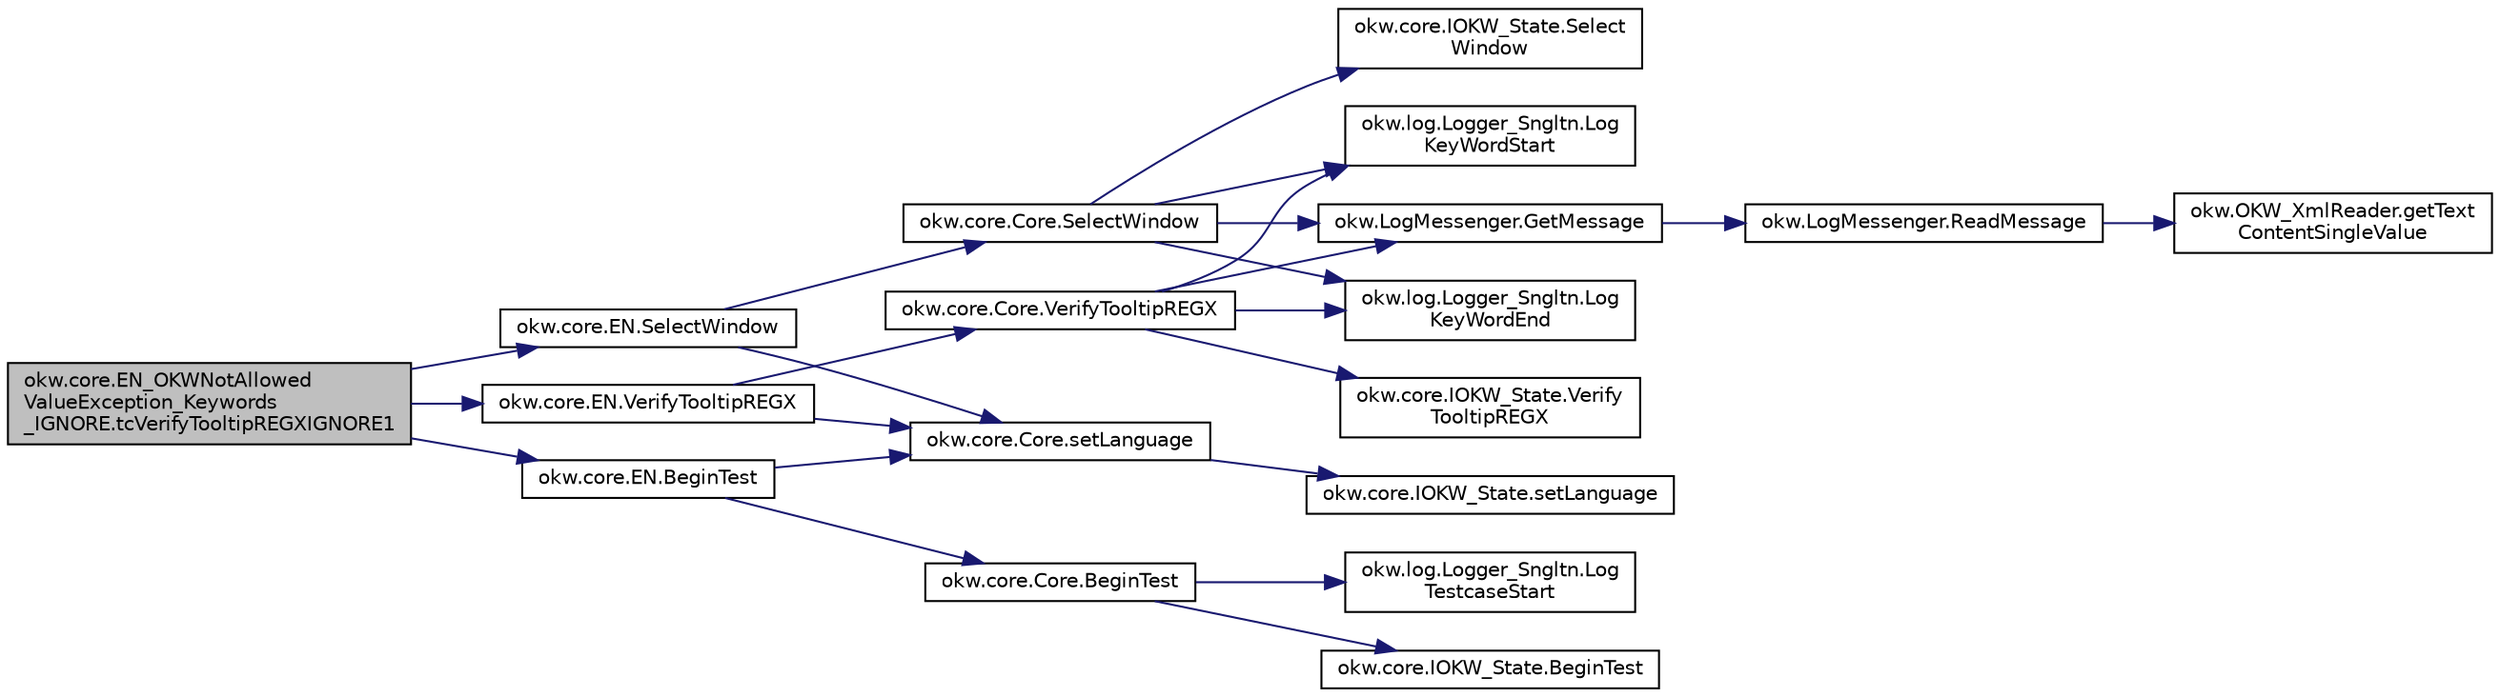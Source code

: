 digraph "okw.core.EN_OKWNotAllowedValueException_Keywords_IGNORE.tcVerifyTooltipREGXIGNORE1"
{
 // INTERACTIVE_SVG=YES
 // LATEX_PDF_SIZE
  edge [fontname="Helvetica",fontsize="10",labelfontname="Helvetica",labelfontsize="10"];
  node [fontname="Helvetica",fontsize="10",shape=record];
  rankdir="LR";
  Node1467 [label="okw.core.EN_OKWNotAllowed\lValueException_Keywords\l_IGNORE.tcVerifyTooltipREGXIGNORE1",height=0.2,width=0.4,color="black", fillcolor="grey75", style="filled", fontcolor="black",tooltip="Prüft ob \"${IGNORE} \" die Ausnahme okw.exceptions.OKWNotAllowedValueException auslöst."];
  Node1467 -> Node1468 [color="midnightblue",fontsize="10",style="solid",fontname="Helvetica"];
  Node1468 [label="okw.core.EN.BeginTest",height=0.2,width=0.4,color="black", fillcolor="white", style="filled",URL="$classokw_1_1core_1_1_e_n.html#aef613b0a3e6bb8a9623984db145cae69",tooltip="Markiert den Anfang eines neuen Testfalls."];
  Node1468 -> Node1469 [color="midnightblue",fontsize="10",style="solid",fontname="Helvetica"];
  Node1469 [label="okw.core.Core.setLanguage",height=0.2,width=0.4,color="black", fillcolor="white", style="filled",URL="$classokw_1_1core_1_1_core.html#ab4e0f723d27cb11c944ec4c82c426100",tooltip="Setzt die Sprache auf den gegebenen wert Language."];
  Node1469 -> Node1470 [color="midnightblue",fontsize="10",style="solid",fontname="Helvetica"];
  Node1470 [label="okw.core.IOKW_State.setLanguage",height=0.2,width=0.4,color="black", fillcolor="white", style="filled",URL="$interfaceokw_1_1core_1_1_i_o_k_w___state.html#a866baa0bde08a47418f54d63bdb56097",tooltip="Interne Methode zum setzen der Sprache für die sprachabhängigen Ausgaben der Dokumentation (Log)."];
  Node1468 -> Node1471 [color="midnightblue",fontsize="10",style="solid",fontname="Helvetica"];
  Node1471 [label="okw.core.Core.BeginTest",height=0.2,width=0.4,color="black", fillcolor="white", style="filled",URL="$classokw_1_1core_1_1_core.html#acfefe92468c9eb9e951846372726c4d8",tooltip="Markiert den Anfang eines neuen Testfalls."];
  Node1471 -> Node1472 [color="midnightblue",fontsize="10",style="solid",fontname="Helvetica"];
  Node1472 [label="okw.log.Logger_Sngltn.Log\lTestcaseStart",height=0.2,width=0.4,color="black", fillcolor="white", style="filled",URL="$classokw_1_1log_1_1_logger___sngltn.html#a60f4ad59db847ae61df928f9920f3deb",tooltip="Ausgabe des Testfalls."];
  Node1471 -> Node1473 [color="midnightblue",fontsize="10",style="solid",fontname="Helvetica"];
  Node1473 [label="okw.core.IOKW_State.BeginTest",height=0.2,width=0.4,color="black", fillcolor="white", style="filled",URL="$interfaceokw_1_1core_1_1_i_o_k_w___state.html#ae5480ddb1fc37eade5d899d335bc4b13",tooltip="Markiert den Anfang eines neuen Testfalls."];
  Node1467 -> Node1474 [color="midnightblue",fontsize="10",style="solid",fontname="Helvetica"];
  Node1474 [label="okw.core.EN.SelectWindow",height=0.2,width=0.4,color="black", fillcolor="white", style="filled",URL="$classokw_1_1core_1_1_e_n.html#a2b61c2b39a9cfdbdfd25fe0e3d43785b",tooltip="Setzt den Kontext auf das gegebene Fenster."];
  Node1474 -> Node1469 [color="midnightblue",fontsize="10",style="solid",fontname="Helvetica"];
  Node1474 -> Node1475 [color="midnightblue",fontsize="10",style="solid",fontname="Helvetica"];
  Node1475 [label="okw.core.Core.SelectWindow",height=0.2,width=0.4,color="black", fillcolor="white", style="filled",URL="$classokw_1_1core_1_1_core.html#a6a68660eb5e34965522896e2a5c48314",tooltip="Setzt den Kontext auf das gegebene Fenster."];
  Node1475 -> Node1476 [color="midnightblue",fontsize="10",style="solid",fontname="Helvetica"];
  Node1476 [label="okw.log.Logger_Sngltn.Log\lKeyWordStart",height=0.2,width=0.4,color="black", fillcolor="white", style="filled",URL="$classokw_1_1log_1_1_logger___sngltn.html#a70ec25e200e00ecefc544e8fd371d2ef",tooltip="Ausgabe eines Schlüsselwortes."];
  Node1475 -> Node1477 [color="midnightblue",fontsize="10",style="solid",fontname="Helvetica"];
  Node1477 [label="okw.LogMessenger.GetMessage",height=0.2,width=0.4,color="black", fillcolor="white", style="filled",URL="$classokw_1_1_log_messenger.html#af225d1f037d47b3b085175c09d78bdd2",tooltip="Holt die Log-Meldung für MethodeNmae/Textkey ohne weitere Parameter."];
  Node1477 -> Node1478 [color="midnightblue",fontsize="10",style="solid",fontname="Helvetica"];
  Node1478 [label="okw.LogMessenger.ReadMessage",height=0.2,width=0.4,color="black", fillcolor="white", style="filled",URL="$classokw_1_1_log_messenger.html#a530cd6ab82ec82a04206a2e976ec06e3",tooltip="Interne Kernfunktion holt die Log-Meldung mit Platzhaltern aus der XML-Datei."];
  Node1478 -> Node1479 [color="midnightblue",fontsize="10",style="solid",fontname="Helvetica"];
  Node1479 [label="okw.OKW_XmlReader.getText\lContentSingleValue",height=0.2,width=0.4,color="black", fillcolor="white", style="filled",URL="$classokw_1_1_o_k_w___xml_reader.html#ab920b5335a2e1429c14cc5f8e79f39eb",tooltip="Lies den TextContent eines Tag."];
  Node1475 -> Node1480 [color="midnightblue",fontsize="10",style="solid",fontname="Helvetica"];
  Node1480 [label="okw.core.IOKW_State.Select\lWindow",height=0.2,width=0.4,color="black", fillcolor="white", style="filled",URL="$interfaceokw_1_1core_1_1_i_o_k_w___state.html#ad4fc9610ed5b1176590a45b55e6ac7f0",tooltip="Setzt den Kontext auf das gegebene Fenster."];
  Node1475 -> Node1481 [color="midnightblue",fontsize="10",style="solid",fontname="Helvetica"];
  Node1481 [label="okw.log.Logger_Sngltn.Log\lKeyWordEnd",height=0.2,width=0.4,color="black", fillcolor="white", style="filled",URL="$classokw_1_1log_1_1_logger___sngltn.html#aa7d2da98631d21644da70c187f03155e",tooltip="LogKeyWordEnd:"];
  Node1467 -> Node1482 [color="midnightblue",fontsize="10",style="solid",fontname="Helvetica"];
  Node1482 [label="okw.core.EN.VerifyTooltipREGX",height=0.2,width=0.4,color="black", fillcolor="white", style="filled",URL="$classokw_1_1core_1_1_e_n.html#a1611d27707a732b6f22f301898e530cd",tooltip="Prüft den Standardwert eines Objektes (in den meisten Fällen ist dies der angezeigte Text)."];
  Node1482 -> Node1469 [color="midnightblue",fontsize="10",style="solid",fontname="Helvetica"];
  Node1482 -> Node1483 [color="midnightblue",fontsize="10",style="solid",fontname="Helvetica"];
  Node1483 [label="okw.core.Core.VerifyTooltipREGX",height=0.2,width=0.4,color="black", fillcolor="white", style="filled",URL="$classokw_1_1core_1_1_core.html#a32ef0062d4814e329183c7110d2918e2",tooltip="Prüft den Standardwert eines Objektes (in den meisten Fällen ist dies der angezeigte Text)."];
  Node1483 -> Node1476 [color="midnightblue",fontsize="10",style="solid",fontname="Helvetica"];
  Node1483 -> Node1477 [color="midnightblue",fontsize="10",style="solid",fontname="Helvetica"];
  Node1483 -> Node1484 [color="midnightblue",fontsize="10",style="solid",fontname="Helvetica"];
  Node1484 [label="okw.core.IOKW_State.Verify\lTooltipREGX",height=0.2,width=0.4,color="black", fillcolor="white", style="filled",URL="$interfaceokw_1_1core_1_1_i_o_k_w___state.html#a651ce4c1a5bd9dcac256b3204548f3be",tooltip="Prüft den Standardwert eines Objektes (in den meisten Fällen ist dies der angezeigte Text)."];
  Node1483 -> Node1481 [color="midnightblue",fontsize="10",style="solid",fontname="Helvetica"];
}
